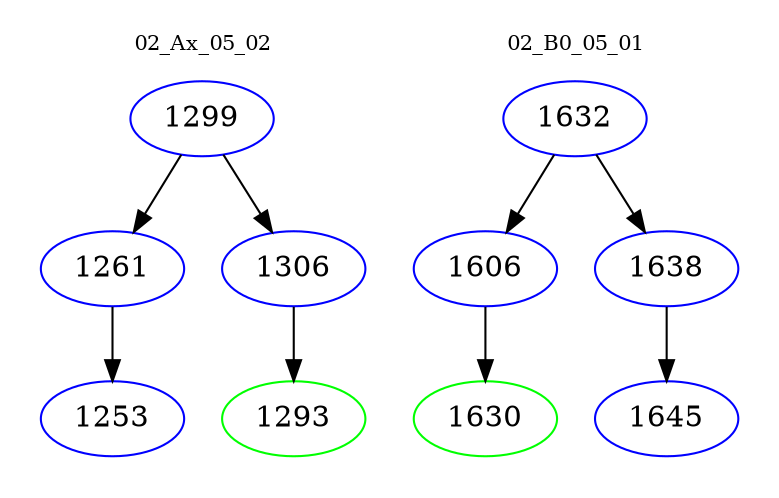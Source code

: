 digraph{
subgraph cluster_0 {
color = white
label = "02_Ax_05_02";
fontsize=10;
T0_1299 [label="1299", color="blue"]
T0_1299 -> T0_1261 [color="black"]
T0_1261 [label="1261", color="blue"]
T0_1261 -> T0_1253 [color="black"]
T0_1253 [label="1253", color="blue"]
T0_1299 -> T0_1306 [color="black"]
T0_1306 [label="1306", color="blue"]
T0_1306 -> T0_1293 [color="black"]
T0_1293 [label="1293", color="green"]
}
subgraph cluster_1 {
color = white
label = "02_B0_05_01";
fontsize=10;
T1_1632 [label="1632", color="blue"]
T1_1632 -> T1_1606 [color="black"]
T1_1606 [label="1606", color="blue"]
T1_1606 -> T1_1630 [color="black"]
T1_1630 [label="1630", color="green"]
T1_1632 -> T1_1638 [color="black"]
T1_1638 [label="1638", color="blue"]
T1_1638 -> T1_1645 [color="black"]
T1_1645 [label="1645", color="blue"]
}
}
